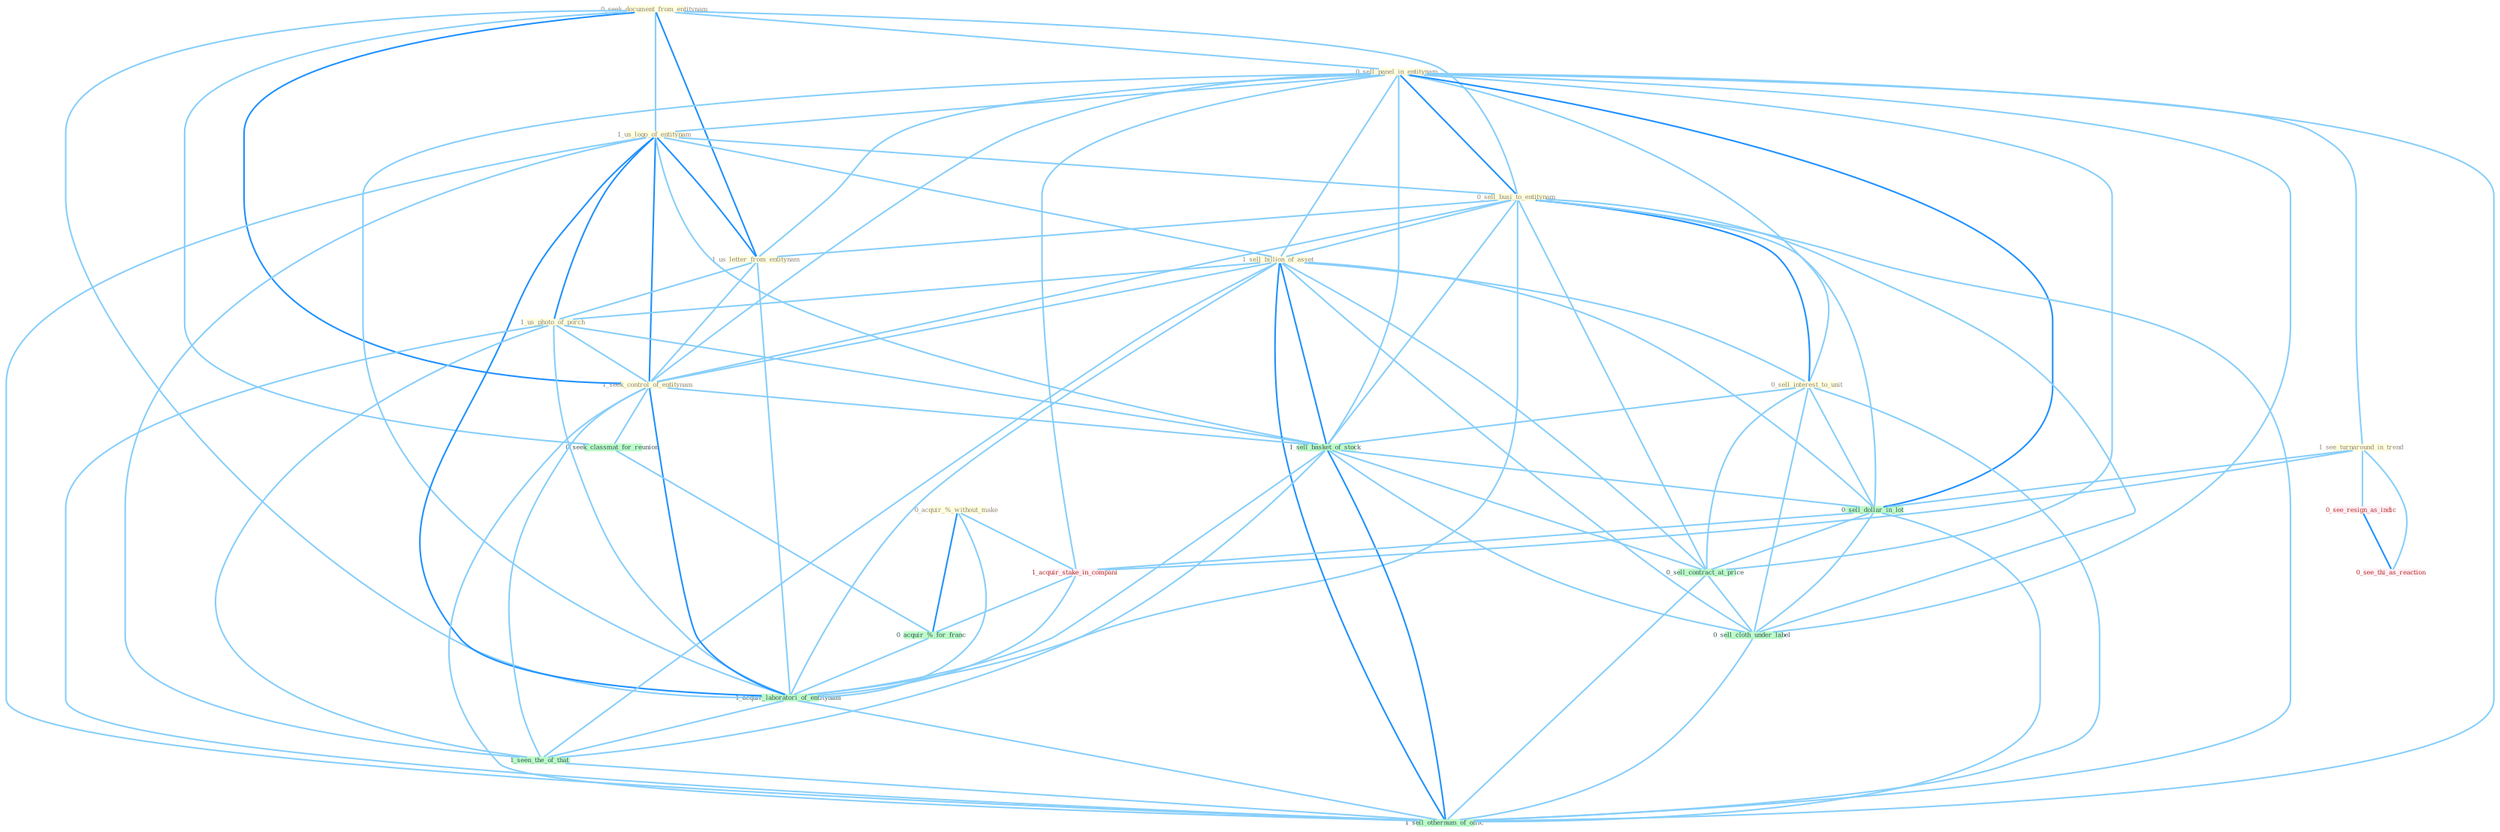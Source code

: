 Graph G{ 
    node
    [shape=polygon,style=filled,width=.5,height=.06,color="#BDFCC9",fixedsize=true,fontsize=4,
    fontcolor="#2f4f4f"];
    {node
    [color="#ffffe0", fontcolor="#8b7d6b"] "0_seek_document_from_entitynam " "0_sell_panel_in_entitynam " "1_us_logo_of_entitynam " "0_acquir_%_without_make " "0_sell_busi_to_entitynam " "1_see_turnaround_in_trend " "1_sell_billion_of_asset " "1_us_letter_from_entitynam " "0_sell_interest_to_unit " "1_us_photo_of_porch " "1_seek_control_of_entitynam "}
{node [color="#fff0f5", fontcolor="#b22222"] "0_see_resign_as_indic " "1_acquir_stake_in_compani " "0_see_thi_as_reaction "}
edge [color="#B0E2FF"];

	"0_seek_document_from_entitynam " -- "0_sell_panel_in_entitynam " [w="1", color="#87cefa" ];
	"0_seek_document_from_entitynam " -- "1_us_logo_of_entitynam " [w="1", color="#87cefa" ];
	"0_seek_document_from_entitynam " -- "0_sell_busi_to_entitynam " [w="1", color="#87cefa" ];
	"0_seek_document_from_entitynam " -- "1_us_letter_from_entitynam " [w="2", color="#1e90ff" , len=0.8];
	"0_seek_document_from_entitynam " -- "1_seek_control_of_entitynam " [w="2", color="#1e90ff" , len=0.8];
	"0_seek_document_from_entitynam " -- "0_seek_classmat_for_reunion " [w="1", color="#87cefa" ];
	"0_seek_document_from_entitynam " -- "1_acquir_laboratori_of_entitynam " [w="1", color="#87cefa" ];
	"0_sell_panel_in_entitynam " -- "1_us_logo_of_entitynam " [w="1", color="#87cefa" ];
	"0_sell_panel_in_entitynam " -- "0_sell_busi_to_entitynam " [w="2", color="#1e90ff" , len=0.8];
	"0_sell_panel_in_entitynam " -- "1_see_turnaround_in_trend " [w="1", color="#87cefa" ];
	"0_sell_panel_in_entitynam " -- "1_sell_billion_of_asset " [w="1", color="#87cefa" ];
	"0_sell_panel_in_entitynam " -- "1_us_letter_from_entitynam " [w="1", color="#87cefa" ];
	"0_sell_panel_in_entitynam " -- "0_sell_interest_to_unit " [w="1", color="#87cefa" ];
	"0_sell_panel_in_entitynam " -- "1_seek_control_of_entitynam " [w="1", color="#87cefa" ];
	"0_sell_panel_in_entitynam " -- "1_sell_basket_of_stock " [w="1", color="#87cefa" ];
	"0_sell_panel_in_entitynam " -- "0_sell_dollar_in_lot " [w="2", color="#1e90ff" , len=0.8];
	"0_sell_panel_in_entitynam " -- "1_acquir_stake_in_compani " [w="1", color="#87cefa" ];
	"0_sell_panel_in_entitynam " -- "0_sell_contract_at_price " [w="1", color="#87cefa" ];
	"0_sell_panel_in_entitynam " -- "1_acquir_laboratori_of_entitynam " [w="1", color="#87cefa" ];
	"0_sell_panel_in_entitynam " -- "0_sell_cloth_under_label " [w="1", color="#87cefa" ];
	"0_sell_panel_in_entitynam " -- "1_sell_othernum_of_offic " [w="1", color="#87cefa" ];
	"1_us_logo_of_entitynam " -- "0_sell_busi_to_entitynam " [w="1", color="#87cefa" ];
	"1_us_logo_of_entitynam " -- "1_sell_billion_of_asset " [w="1", color="#87cefa" ];
	"1_us_logo_of_entitynam " -- "1_us_letter_from_entitynam " [w="2", color="#1e90ff" , len=0.8];
	"1_us_logo_of_entitynam " -- "1_us_photo_of_porch " [w="2", color="#1e90ff" , len=0.8];
	"1_us_logo_of_entitynam " -- "1_seek_control_of_entitynam " [w="2", color="#1e90ff" , len=0.8];
	"1_us_logo_of_entitynam " -- "1_sell_basket_of_stock " [w="1", color="#87cefa" ];
	"1_us_logo_of_entitynam " -- "1_acquir_laboratori_of_entitynam " [w="2", color="#1e90ff" , len=0.8];
	"1_us_logo_of_entitynam " -- "1_seen_the_of_that " [w="1", color="#87cefa" ];
	"1_us_logo_of_entitynam " -- "1_sell_othernum_of_offic " [w="1", color="#87cefa" ];
	"0_acquir_%_without_make " -- "1_acquir_stake_in_compani " [w="1", color="#87cefa" ];
	"0_acquir_%_without_make " -- "0_acquir_%_for_franc " [w="2", color="#1e90ff" , len=0.8];
	"0_acquir_%_without_make " -- "1_acquir_laboratori_of_entitynam " [w="1", color="#87cefa" ];
	"0_sell_busi_to_entitynam " -- "1_sell_billion_of_asset " [w="1", color="#87cefa" ];
	"0_sell_busi_to_entitynam " -- "1_us_letter_from_entitynam " [w="1", color="#87cefa" ];
	"0_sell_busi_to_entitynam " -- "0_sell_interest_to_unit " [w="2", color="#1e90ff" , len=0.8];
	"0_sell_busi_to_entitynam " -- "1_seek_control_of_entitynam " [w="1", color="#87cefa" ];
	"0_sell_busi_to_entitynam " -- "1_sell_basket_of_stock " [w="1", color="#87cefa" ];
	"0_sell_busi_to_entitynam " -- "0_sell_dollar_in_lot " [w="1", color="#87cefa" ];
	"0_sell_busi_to_entitynam " -- "0_sell_contract_at_price " [w="1", color="#87cefa" ];
	"0_sell_busi_to_entitynam " -- "1_acquir_laboratori_of_entitynam " [w="1", color="#87cefa" ];
	"0_sell_busi_to_entitynam " -- "0_sell_cloth_under_label " [w="1", color="#87cefa" ];
	"0_sell_busi_to_entitynam " -- "1_sell_othernum_of_offic " [w="1", color="#87cefa" ];
	"1_see_turnaround_in_trend " -- "0_sell_dollar_in_lot " [w="1", color="#87cefa" ];
	"1_see_turnaround_in_trend " -- "0_see_resign_as_indic " [w="1", color="#87cefa" ];
	"1_see_turnaround_in_trend " -- "1_acquir_stake_in_compani " [w="1", color="#87cefa" ];
	"1_see_turnaround_in_trend " -- "0_see_thi_as_reaction " [w="1", color="#87cefa" ];
	"1_sell_billion_of_asset " -- "0_sell_interest_to_unit " [w="1", color="#87cefa" ];
	"1_sell_billion_of_asset " -- "1_us_photo_of_porch " [w="1", color="#87cefa" ];
	"1_sell_billion_of_asset " -- "1_seek_control_of_entitynam " [w="1", color="#87cefa" ];
	"1_sell_billion_of_asset " -- "1_sell_basket_of_stock " [w="2", color="#1e90ff" , len=0.8];
	"1_sell_billion_of_asset " -- "0_sell_dollar_in_lot " [w="1", color="#87cefa" ];
	"1_sell_billion_of_asset " -- "0_sell_contract_at_price " [w="1", color="#87cefa" ];
	"1_sell_billion_of_asset " -- "1_acquir_laboratori_of_entitynam " [w="1", color="#87cefa" ];
	"1_sell_billion_of_asset " -- "0_sell_cloth_under_label " [w="1", color="#87cefa" ];
	"1_sell_billion_of_asset " -- "1_seen_the_of_that " [w="1", color="#87cefa" ];
	"1_sell_billion_of_asset " -- "1_sell_othernum_of_offic " [w="2", color="#1e90ff" , len=0.8];
	"1_us_letter_from_entitynam " -- "1_us_photo_of_porch " [w="1", color="#87cefa" ];
	"1_us_letter_from_entitynam " -- "1_seek_control_of_entitynam " [w="1", color="#87cefa" ];
	"1_us_letter_from_entitynam " -- "1_acquir_laboratori_of_entitynam " [w="1", color="#87cefa" ];
	"0_sell_interest_to_unit " -- "1_sell_basket_of_stock " [w="1", color="#87cefa" ];
	"0_sell_interest_to_unit " -- "0_sell_dollar_in_lot " [w="1", color="#87cefa" ];
	"0_sell_interest_to_unit " -- "0_sell_contract_at_price " [w="1", color="#87cefa" ];
	"0_sell_interest_to_unit " -- "0_sell_cloth_under_label " [w="1", color="#87cefa" ];
	"0_sell_interest_to_unit " -- "1_sell_othernum_of_offic " [w="1", color="#87cefa" ];
	"1_us_photo_of_porch " -- "1_seek_control_of_entitynam " [w="1", color="#87cefa" ];
	"1_us_photo_of_porch " -- "1_sell_basket_of_stock " [w="1", color="#87cefa" ];
	"1_us_photo_of_porch " -- "1_acquir_laboratori_of_entitynam " [w="1", color="#87cefa" ];
	"1_us_photo_of_porch " -- "1_seen_the_of_that " [w="1", color="#87cefa" ];
	"1_us_photo_of_porch " -- "1_sell_othernum_of_offic " [w="1", color="#87cefa" ];
	"1_seek_control_of_entitynam " -- "0_seek_classmat_for_reunion " [w="1", color="#87cefa" ];
	"1_seek_control_of_entitynam " -- "1_sell_basket_of_stock " [w="1", color="#87cefa" ];
	"1_seek_control_of_entitynam " -- "1_acquir_laboratori_of_entitynam " [w="2", color="#1e90ff" , len=0.8];
	"1_seek_control_of_entitynam " -- "1_seen_the_of_that " [w="1", color="#87cefa" ];
	"1_seek_control_of_entitynam " -- "1_sell_othernum_of_offic " [w="1", color="#87cefa" ];
	"0_seek_classmat_for_reunion " -- "0_acquir_%_for_franc " [w="1", color="#87cefa" ];
	"1_sell_basket_of_stock " -- "0_sell_dollar_in_lot " [w="1", color="#87cefa" ];
	"1_sell_basket_of_stock " -- "0_sell_contract_at_price " [w="1", color="#87cefa" ];
	"1_sell_basket_of_stock " -- "1_acquir_laboratori_of_entitynam " [w="1", color="#87cefa" ];
	"1_sell_basket_of_stock " -- "0_sell_cloth_under_label " [w="1", color="#87cefa" ];
	"1_sell_basket_of_stock " -- "1_seen_the_of_that " [w="1", color="#87cefa" ];
	"1_sell_basket_of_stock " -- "1_sell_othernum_of_offic " [w="2", color="#1e90ff" , len=0.8];
	"0_sell_dollar_in_lot " -- "1_acquir_stake_in_compani " [w="1", color="#87cefa" ];
	"0_sell_dollar_in_lot " -- "0_sell_contract_at_price " [w="1", color="#87cefa" ];
	"0_sell_dollar_in_lot " -- "0_sell_cloth_under_label " [w="1", color="#87cefa" ];
	"0_sell_dollar_in_lot " -- "1_sell_othernum_of_offic " [w="1", color="#87cefa" ];
	"0_see_resign_as_indic " -- "0_see_thi_as_reaction " [w="2", color="#1e90ff" , len=0.8];
	"1_acquir_stake_in_compani " -- "0_acquir_%_for_franc " [w="1", color="#87cefa" ];
	"1_acquir_stake_in_compani " -- "1_acquir_laboratori_of_entitynam " [w="1", color="#87cefa" ];
	"0_acquir_%_for_franc " -- "1_acquir_laboratori_of_entitynam " [w="1", color="#87cefa" ];
	"0_sell_contract_at_price " -- "0_sell_cloth_under_label " [w="1", color="#87cefa" ];
	"0_sell_contract_at_price " -- "1_sell_othernum_of_offic " [w="1", color="#87cefa" ];
	"1_acquir_laboratori_of_entitynam " -- "1_seen_the_of_that " [w="1", color="#87cefa" ];
	"1_acquir_laboratori_of_entitynam " -- "1_sell_othernum_of_offic " [w="1", color="#87cefa" ];
	"0_sell_cloth_under_label " -- "1_sell_othernum_of_offic " [w="1", color="#87cefa" ];
	"1_seen_the_of_that " -- "1_sell_othernum_of_offic " [w="1", color="#87cefa" ];
}